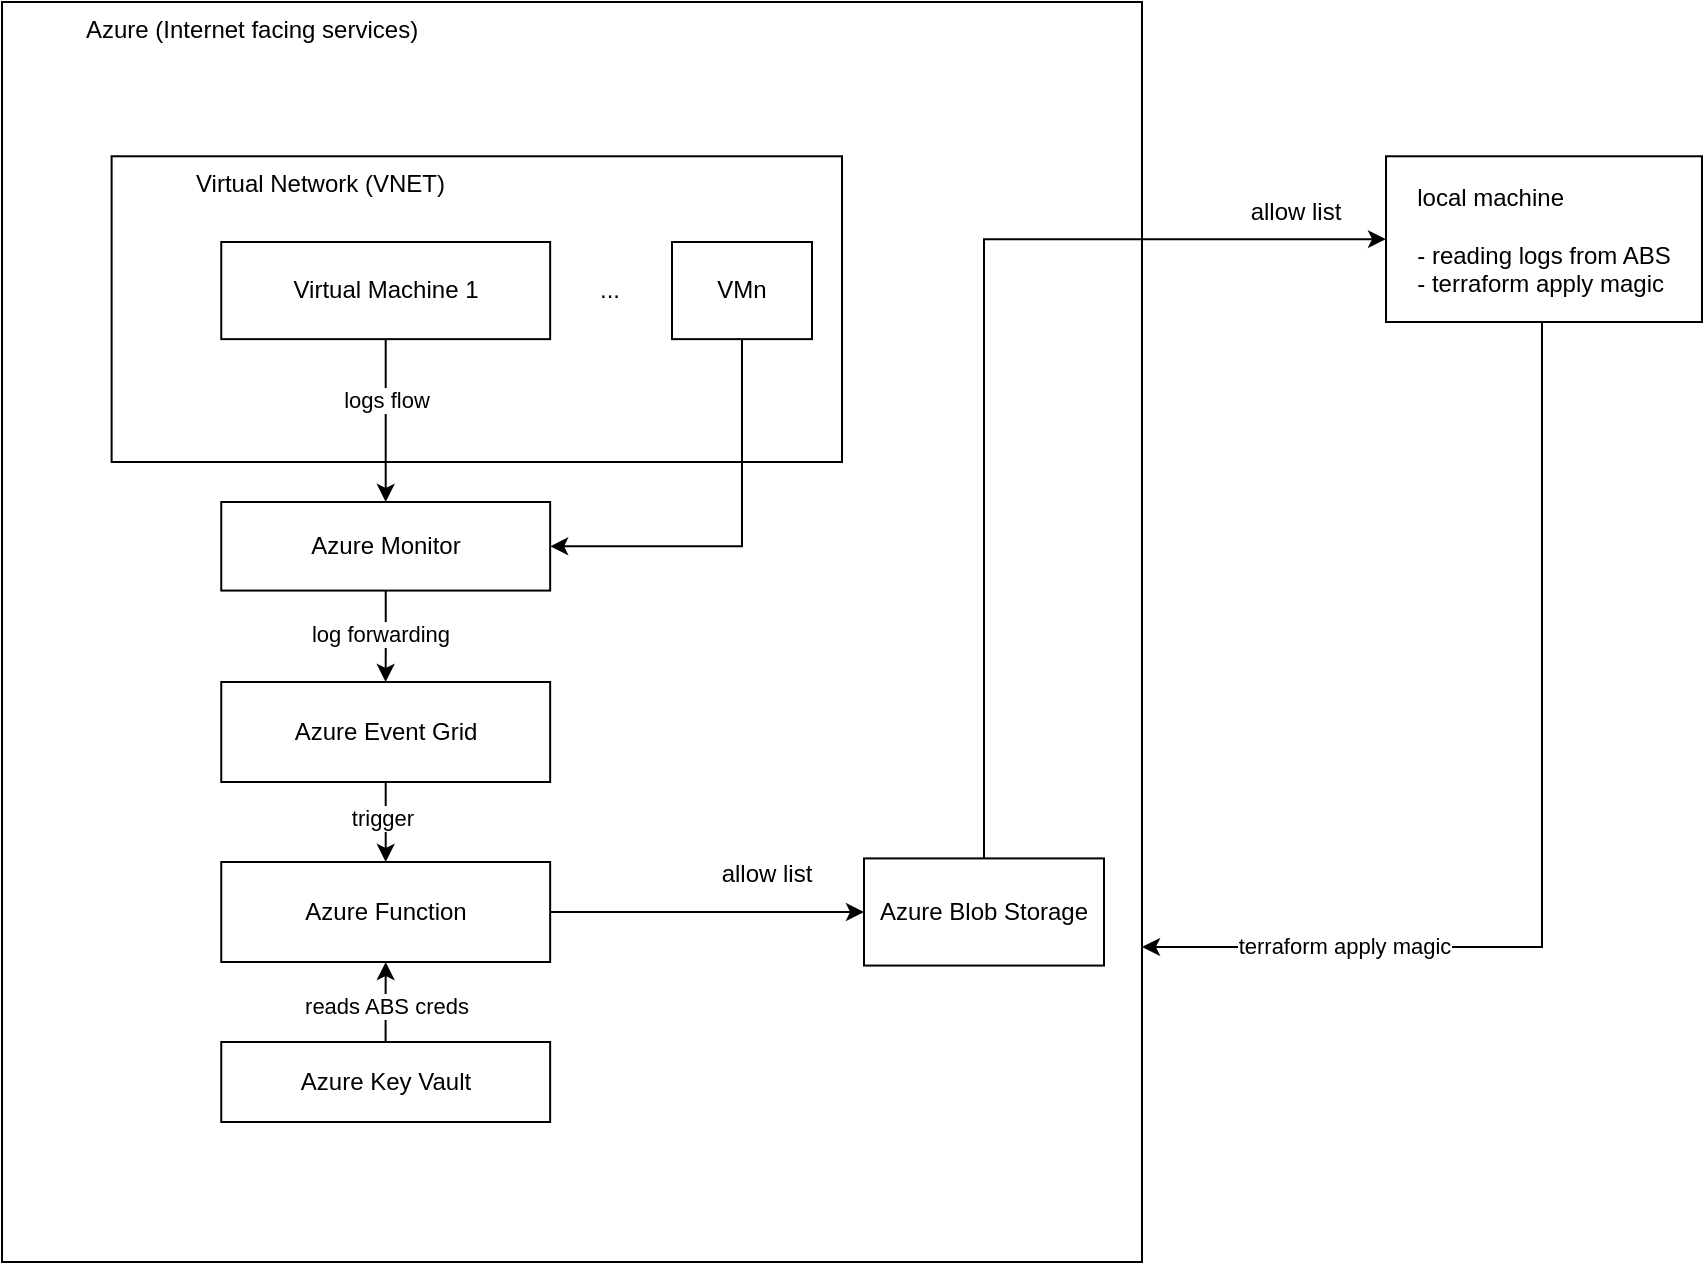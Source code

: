 <mxfile version="22.1.18" type="device">
  <diagram name="Page-1" id="PTI9X7io7suzHnXjvNAK">
    <mxGraphModel dx="1434" dy="765" grid="1" gridSize="10" guides="1" tooltips="1" connect="1" arrows="1" fold="1" page="1" pageScale="1" pageWidth="1100" pageHeight="850" math="0" shadow="0">
      <root>
        <mxCell id="0" />
        <mxCell id="1" parent="0" />
        <mxCell id="uQxak8dZ4lXUU8k6ive8-18" value="" style="group" parent="1" vertex="1" connectable="0">
          <mxGeometry x="60" y="50" width="850" height="630" as="geometry" />
        </mxCell>
        <mxCell id="uQxak8dZ4lXUU8k6ive8-17" value="&lt;blockquote style=&quot;margin: 0 0 0 40px; border: none; padding: 0px;&quot;&gt;Azure (Internet facing services)&lt;/blockquote&gt;" style="rounded=0;whiteSpace=wrap;html=1;verticalAlign=top;align=left;" parent="uQxak8dZ4lXUU8k6ive8-18" vertex="1">
          <mxGeometry width="570" height="630" as="geometry" />
        </mxCell>
        <mxCell id="uQxak8dZ4lXUU8k6ive8-4" value="&lt;blockquote style=&quot;margin: 0 0 0 40px; border: none; padding: 0px;&quot;&gt;Virtual Network (VNET)&lt;/blockquote&gt;" style="rounded=0;whiteSpace=wrap;html=1;align=left;horizontal=1;verticalAlign=top;" parent="uQxak8dZ4lXUU8k6ive8-18" vertex="1">
          <mxGeometry x="54.81" y="77.14" width="365.19" height="152.86" as="geometry" />
        </mxCell>
        <mxCell id="mPHpxzdVzJ9k4Jq0Hz0W-3" style="edgeStyle=orthogonalEdgeStyle;rounded=0;orthogonalLoop=1;jettySize=auto;html=1;exitX=0.5;exitY=1;exitDx=0;exitDy=0;entryX=0.5;entryY=0;entryDx=0;entryDy=0;" parent="uQxak8dZ4lXUU8k6ive8-18" source="uQxak8dZ4lXUU8k6ive8-1" target="uQxak8dZ4lXUU8k6ive8-11" edge="1">
          <mxGeometry relative="1" as="geometry" />
        </mxCell>
        <mxCell id="mPHpxzdVzJ9k4Jq0Hz0W-4" value="logs flow" style="edgeLabel;html=1;align=center;verticalAlign=middle;resizable=0;points=[];" parent="mPHpxzdVzJ9k4Jq0Hz0W-3" vertex="1" connectable="0">
          <mxGeometry relative="1" as="geometry">
            <mxPoint y="-10" as="offset" />
          </mxGeometry>
        </mxCell>
        <mxCell id="uQxak8dZ4lXUU8k6ive8-1" value="Virtual Machine 1" style="rounded=0;whiteSpace=wrap;html=1;" parent="uQxak8dZ4lXUU8k6ive8-18" vertex="1">
          <mxGeometry x="109.63" y="120" width="164.444" height="48.57" as="geometry" />
        </mxCell>
        <mxCell id="uQxak8dZ4lXUU8k6ive8-2" value="Azure Blob Storage" style="rounded=0;whiteSpace=wrap;html=1;" parent="uQxak8dZ4lXUU8k6ive8-18" vertex="1">
          <mxGeometry x="431.0" y="428.21" width="120" height="53.57" as="geometry" />
        </mxCell>
        <mxCell id="uQxak8dZ4lXUU8k6ive8-10" value="allow list" style="text;html=1;strokeColor=none;fillColor=none;align=center;verticalAlign=middle;whiteSpace=wrap;rounded=0;" parent="uQxak8dZ4lXUU8k6ive8-18" vertex="1">
          <mxGeometry x="320.997" y="416.433" width="123.333" height="38.571" as="geometry" />
        </mxCell>
        <mxCell id="mPHpxzdVzJ9k4Jq0Hz0W-6" style="edgeStyle=orthogonalEdgeStyle;rounded=0;orthogonalLoop=1;jettySize=auto;html=1;exitX=0.5;exitY=1;exitDx=0;exitDy=0;" parent="uQxak8dZ4lXUU8k6ive8-18" source="uQxak8dZ4lXUU8k6ive8-11" target="mPHpxzdVzJ9k4Jq0Hz0W-5" edge="1">
          <mxGeometry relative="1" as="geometry" />
        </mxCell>
        <mxCell id="mPHpxzdVzJ9k4Jq0Hz0W-7" value="log forwarding" style="edgeLabel;html=1;align=center;verticalAlign=middle;resizable=0;points=[];" parent="mPHpxzdVzJ9k4Jq0Hz0W-6" vertex="1" connectable="0">
          <mxGeometry x="-0.052" y="-3" relative="1" as="geometry">
            <mxPoint as="offset" />
          </mxGeometry>
        </mxCell>
        <mxCell id="uQxak8dZ4lXUU8k6ive8-11" value="Azure Monitor" style="rounded=0;whiteSpace=wrap;html=1;" parent="uQxak8dZ4lXUU8k6ive8-18" vertex="1">
          <mxGeometry x="109.632" y="250" width="164.444" height="44.29" as="geometry" />
        </mxCell>
        <mxCell id="4XuCdE37n1I90Miu2iiB-1" style="edgeStyle=orthogonalEdgeStyle;rounded=0;orthogonalLoop=1;jettySize=auto;html=1;exitX=1;exitY=0.5;exitDx=0;exitDy=0;" edge="1" parent="uQxak8dZ4lXUU8k6ive8-18" source="uQxak8dZ4lXUU8k6ive8-14" target="uQxak8dZ4lXUU8k6ive8-2">
          <mxGeometry relative="1" as="geometry" />
        </mxCell>
        <mxCell id="uQxak8dZ4lXUU8k6ive8-14" value="Azure Function" style="rounded=0;whiteSpace=wrap;html=1;" parent="uQxak8dZ4lXUU8k6ive8-18" vertex="1">
          <mxGeometry x="109.63" y="430" width="164.444" height="50" as="geometry" />
        </mxCell>
        <mxCell id="mPHpxzdVzJ9k4Jq0Hz0W-10" style="edgeStyle=orthogonalEdgeStyle;rounded=0;orthogonalLoop=1;jettySize=auto;html=1;exitX=0.5;exitY=1;exitDx=0;exitDy=0;entryX=0.5;entryY=0;entryDx=0;entryDy=0;" parent="uQxak8dZ4lXUU8k6ive8-18" source="mPHpxzdVzJ9k4Jq0Hz0W-5" target="uQxak8dZ4lXUU8k6ive8-14" edge="1">
          <mxGeometry relative="1" as="geometry" />
        </mxCell>
        <mxCell id="mPHpxzdVzJ9k4Jq0Hz0W-11" value="trigger" style="edgeLabel;html=1;align=center;verticalAlign=middle;resizable=0;points=[];" parent="mPHpxzdVzJ9k4Jq0Hz0W-10" vertex="1" connectable="0">
          <mxGeometry x="-0.1" y="-2" relative="1" as="geometry">
            <mxPoint as="offset" />
          </mxGeometry>
        </mxCell>
        <mxCell id="mPHpxzdVzJ9k4Jq0Hz0W-5" value="Azure Event Grid" style="rounded=0;whiteSpace=wrap;html=1;" parent="uQxak8dZ4lXUU8k6ive8-18" vertex="1">
          <mxGeometry x="109.63" y="340" width="164.444" height="50" as="geometry" />
        </mxCell>
        <mxCell id="mPHpxzdVzJ9k4Jq0Hz0W-12" style="edgeStyle=orthogonalEdgeStyle;rounded=0;orthogonalLoop=1;jettySize=auto;html=1;entryX=0.5;entryY=1;entryDx=0;entryDy=0;" parent="uQxak8dZ4lXUU8k6ive8-18" source="mPHpxzdVzJ9k4Jq0Hz0W-8" target="uQxak8dZ4lXUU8k6ive8-14" edge="1">
          <mxGeometry relative="1" as="geometry" />
        </mxCell>
        <mxCell id="mPHpxzdVzJ9k4Jq0Hz0W-13" value="reads ABS creds" style="edgeLabel;html=1;align=center;verticalAlign=middle;resizable=0;points=[];" parent="mPHpxzdVzJ9k4Jq0Hz0W-12" vertex="1" connectable="0">
          <mxGeometry x="-0.102" relative="1" as="geometry">
            <mxPoint as="offset" />
          </mxGeometry>
        </mxCell>
        <mxCell id="mPHpxzdVzJ9k4Jq0Hz0W-8" value="Azure Key Vault" style="rounded=0;whiteSpace=wrap;html=1;" parent="uQxak8dZ4lXUU8k6ive8-18" vertex="1">
          <mxGeometry x="109.63" y="520" width="164.44" height="40" as="geometry" />
        </mxCell>
        <mxCell id="mPHpxzdVzJ9k4Jq0Hz0W-18" style="edgeStyle=orthogonalEdgeStyle;rounded=0;orthogonalLoop=1;jettySize=auto;html=1;entryX=1;entryY=0.5;entryDx=0;entryDy=0;exitX=0.5;exitY=1;exitDx=0;exitDy=0;" parent="uQxak8dZ4lXUU8k6ive8-18" source="mPHpxzdVzJ9k4Jq0Hz0W-15" target="uQxak8dZ4lXUU8k6ive8-11" edge="1">
          <mxGeometry relative="1" as="geometry" />
        </mxCell>
        <mxCell id="mPHpxzdVzJ9k4Jq0Hz0W-15" value="VMn" style="rounded=0;whiteSpace=wrap;html=1;" parent="uQxak8dZ4lXUU8k6ive8-18" vertex="1">
          <mxGeometry x="335" y="120" width="70" height="48.57" as="geometry" />
        </mxCell>
        <mxCell id="mPHpxzdVzJ9k4Jq0Hz0W-19" value="..." style="text;html=1;strokeColor=none;fillColor=none;align=center;verticalAlign=middle;whiteSpace=wrap;rounded=0;" parent="uQxak8dZ4lXUU8k6ive8-18" vertex="1">
          <mxGeometry x="274.07" y="129.28" width="60" height="30" as="geometry" />
        </mxCell>
        <mxCell id="4XuCdE37n1I90Miu2iiB-3" style="edgeStyle=orthogonalEdgeStyle;rounded=0;orthogonalLoop=1;jettySize=auto;html=1;entryX=1;entryY=0.75;entryDx=0;entryDy=0;" edge="1" parent="uQxak8dZ4lXUU8k6ive8-18" source="uQxak8dZ4lXUU8k6ive8-22" target="uQxak8dZ4lXUU8k6ive8-17">
          <mxGeometry relative="1" as="geometry">
            <Array as="points">
              <mxPoint x="770" y="473" />
            </Array>
          </mxGeometry>
        </mxCell>
        <mxCell id="4XuCdE37n1I90Miu2iiB-4" value="terraform apply magic" style="edgeLabel;html=1;align=center;verticalAlign=middle;resizable=0;points=[];" vertex="1" connectable="0" parent="4XuCdE37n1I90Miu2iiB-3">
          <mxGeometry x="0.61" y="-1" relative="1" as="geometry">
            <mxPoint x="1" as="offset" />
          </mxGeometry>
        </mxCell>
        <mxCell id="uQxak8dZ4lXUU8k6ive8-22" value="&lt;div style=&quot;text-align: left;&quot;&gt;&lt;span style=&quot;background-color: initial;&quot;&gt;local machine&lt;/span&gt;&lt;/div&gt;&lt;div style=&quot;text-align: left;&quot;&gt;&lt;span style=&quot;background-color: initial;&quot;&gt;&lt;br&gt;&lt;/span&gt;&lt;/div&gt;&lt;div style=&quot;text-align: left;&quot;&gt;&lt;span style=&quot;background-color: initial;&quot;&gt;- reading logs from ABS&lt;/span&gt;&lt;/div&gt;&lt;div style=&quot;text-align: left;&quot;&gt;&lt;span style=&quot;background-color: initial;&quot;&gt;- terraform apply magic&lt;/span&gt;&lt;/div&gt;" style="rounded=0;whiteSpace=wrap;html=1;" parent="uQxak8dZ4lXUU8k6ive8-18" vertex="1">
          <mxGeometry x="692" y="77.14" width="158" height="82.86" as="geometry" />
        </mxCell>
        <mxCell id="uQxak8dZ4lXUU8k6ive8-25" value="allow list" style="text;html=1;strokeColor=none;fillColor=none;align=center;verticalAlign=middle;whiteSpace=wrap;rounded=0;" parent="uQxak8dZ4lXUU8k6ive8-18" vertex="1">
          <mxGeometry x="602" y="90.0" width="90" height="30" as="geometry" />
        </mxCell>
        <mxCell id="uQxak8dZ4lXUU8k6ive8-26" style="edgeStyle=orthogonalEdgeStyle;rounded=0;orthogonalLoop=1;jettySize=auto;html=1;exitX=0.5;exitY=0;exitDx=0;exitDy=0;entryX=0;entryY=0.5;entryDx=0;entryDy=0;" parent="uQxak8dZ4lXUU8k6ive8-18" source="uQxak8dZ4lXUU8k6ive8-2" target="uQxak8dZ4lXUU8k6ive8-22" edge="1">
          <mxGeometry relative="1" as="geometry" />
        </mxCell>
      </root>
    </mxGraphModel>
  </diagram>
</mxfile>
